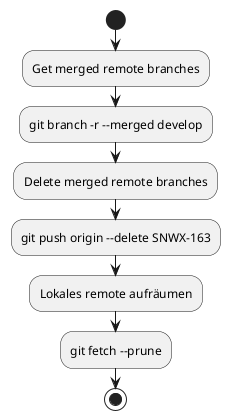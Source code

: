 @startuml cleanup_remote_feature_branches
start
:Get merged remote branches;
:git branch -r --merged develop;
:Delete merged remote branches;
:git push origin --delete SNWX-163;
:Lokales remote aufräumen;
:git fetch --prune;
stop
@enduml